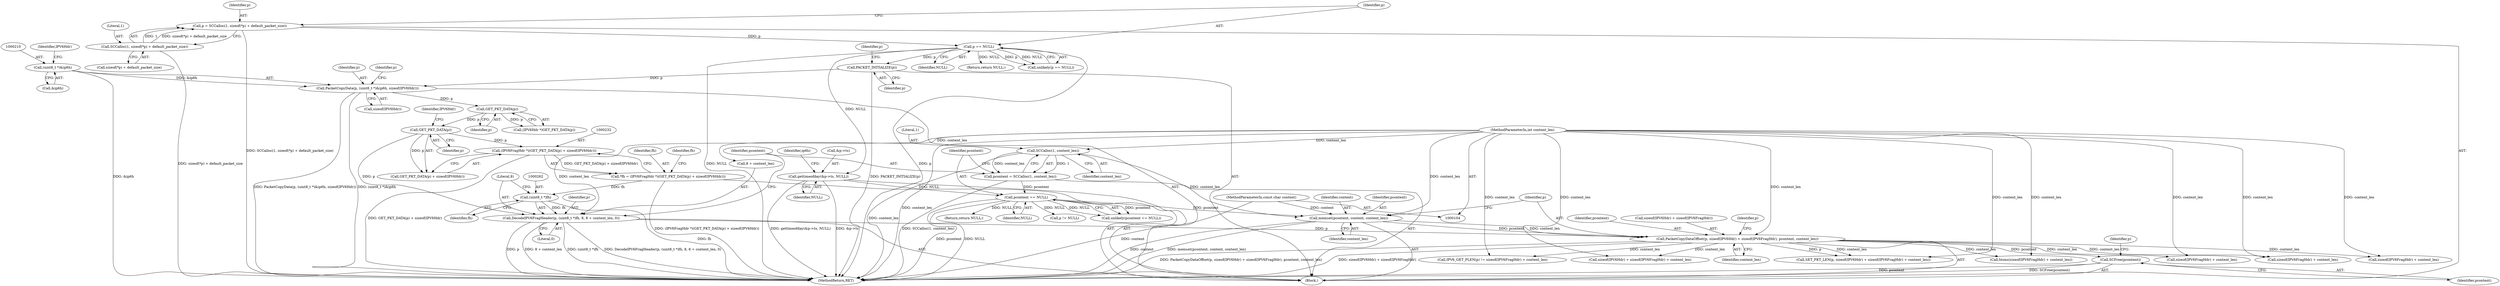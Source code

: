 digraph "0_suricata_4a04f814b15762eb446a5ead4d69d021512df6f8_13@pointer" {
"1000303" [label="(Call,SCFree(pcontent))"];
"1000285" [label="(Call,PacketCopyDataOffset(p, sizeof(IPV6Hdr) + sizeof(IPV6FragHdr), pcontent, content_len))"];
"1000259" [label="(Call,DecodeIPV6FragHeader(p, (uint8_t *)fh, 8, 8 + content_len, 0))"];
"1000234" [label="(Call,GET_PKT_DATA(p))"];
"1000221" [label="(Call,GET_PKT_DATA(p))"];
"1000207" [label="(Call,PacketCopyData(p, (uint8_t *)&ip6h, sizeof(IPV6Hdr)))"];
"1000133" [label="(Call,PACKET_INITIALIZE(p))"];
"1000128" [label="(Call,p == NULL)"];
"1000117" [label="(Call,p = SCCalloc(1, sizeof(*p) + default_packet_size))"];
"1000119" [label="(Call,SCCalloc(1, sizeof(*p) + default_packet_size))"];
"1000209" [label="(Call,(uint8_t *)&ip6h)"];
"1000261" [label="(Call,(uint8_t *)fh)"];
"1000229" [label="(Call,*fh = (IPV6FragHdr *)(GET_PKT_DATA(p) + sizeof(IPV6Hdr)))"];
"1000231" [label="(Call,(IPV6FragHdr *)(GET_PKT_DATA(p) + sizeof(IPV6Hdr)))"];
"1000109" [label="(MethodParameterIn,int content_len)"];
"1000281" [label="(Call,memset(pcontent, content, content_len))"];
"1000276" [label="(Call,pcontent == NULL)"];
"1000269" [label="(Call,pcontent = SCCalloc(1, content_len))"];
"1000271" [label="(Call,SCCalloc(1, content_len))"];
"1000135" [label="(Call,gettimeofday(&p->ts, NULL))"];
"1000108" [label="(MethodParameterIn,const char content)"];
"1000271" [label="(Call,SCCalloc(1, content_len))"];
"1000140" [label="(Identifier,NULL)"];
"1000281" [label="(Call,memset(pcontent, content, content_len))"];
"1000311" [label="(Call,htons(sizeof(IPV6FragHdr) + content_len))"];
"1000260" [label="(Identifier,p)"];
"1000273" [label="(Identifier,content_len)"];
"1000292" [label="(Identifier,pcontent)"];
"1000219" [label="(Call,(IPV6Hdr *)GET_PKT_DATA(p))"];
"1000231" [label="(Call,(IPV6FragHdr *)(GET_PKT_DATA(p) + sizeof(IPV6Hdr)))"];
"1000276" [label="(Call,pcontent == NULL)"];
"1000275" [label="(Call,unlikely(pcontent == NULL))"];
"1000299" [label="(Call,sizeof(IPV6FragHdr) + content_len)"];
"1000230" [label="(Identifier,fh)"];
"1000229" [label="(Call,*fh = (IPV6FragHdr *)(GET_PKT_DATA(p) + sizeof(IPV6Hdr)))"];
"1000269" [label="(Call,pcontent = SCCalloc(1, content_len))"];
"1000237" [label="(Identifier,IPV6Hdr)"];
"1000296" [label="(Call,sizeof(IPV6Hdr) + sizeof(IPV6FragHdr) + content_len)"];
"1000235" [label="(Identifier,p)"];
"1000222" [label="(Identifier,p)"];
"1000263" [label="(Identifier,fh)"];
"1000284" [label="(Identifier,content_len)"];
"1000214" [label="(Identifier,IPV6Hdr)"];
"1000293" [label="(Identifier,content_len)"];
"1000270" [label="(Identifier,pcontent)"];
"1000233" [label="(Call,GET_PKT_DATA(p) + sizeof(IPV6Hdr))"];
"1000118" [label="(Identifier,p)"];
"1000363" [label="(MethodReturn,RET)"];
"1000303" [label="(Call,SCFree(pcontent))"];
"1000207" [label="(Call,PacketCopyData(p, (uint8_t *)&ip6h, sizeof(IPV6Hdr)))"];
"1000286" [label="(Identifier,p)"];
"1000213" [label="(Call,sizeof(IPV6Hdr))"];
"1000128" [label="(Call,p == NULL)"];
"1000108" [label="(MethodParameterIn,const char content)"];
"1000279" [label="(Return,return NULL;)"];
"1000133" [label="(Call,PACKET_INITIALIZE(p))"];
"1000344" [label="(Call,sizeof(IPV6FragHdr) + content_len)"];
"1000294" [label="(Call,SET_PKT_LEN(p, sizeof(IPV6Hdr) + sizeof(IPV6FragHdr) + content_len))"];
"1000221" [label="(Call,GET_PKT_DATA(p))"];
"1000208" [label="(Identifier,p)"];
"1000209" [label="(Call,(uint8_t *)&ip6h)"];
"1000283" [label="(Identifier,content)"];
"1000109" [label="(MethodParameterIn,int content_len)"];
"1000110" [label="(Block,)"];
"1000287" [label="(Call,sizeof(IPV6Hdr) + sizeof(IPV6FragHdr))"];
"1000131" [label="(Return,return NULL;)"];
"1000136" [label="(Call,&p->ts)"];
"1000278" [label="(Identifier,NULL)"];
"1000264" [label="(Literal,8)"];
"1000261" [label="(Call,(uint8_t *)fh)"];
"1000138" [label="(Identifier,p)"];
"1000129" [label="(Identifier,p)"];
"1000240" [label="(Identifier,fh)"];
"1000304" [label="(Identifier,pcontent)"];
"1000312" [label="(Call,sizeof(IPV6FragHdr) + content_len)"];
"1000217" [label="(Identifier,p)"];
"1000121" [label="(Call,sizeof(*p) + default_packet_size)"];
"1000295" [label="(Identifier,p)"];
"1000143" [label="(Identifier,ip6h)"];
"1000265" [label="(Call,8 + content_len)"];
"1000308" [label="(Identifier,p)"];
"1000341" [label="(Call,IPV6_GET_PLEN(p) != sizeof(IPV6FragHdr) + content_len)"];
"1000130" [label="(Identifier,NULL)"];
"1000135" [label="(Call,gettimeofday(&p->ts, NULL))"];
"1000285" [label="(Call,PacketCopyDataOffset(p, sizeof(IPV6Hdr) + sizeof(IPV6FragHdr), pcontent, content_len))"];
"1000134" [label="(Identifier,p)"];
"1000282" [label="(Identifier,pcontent)"];
"1000259" [label="(Call,DecodeIPV6FragHeader(p, (uint8_t *)fh, 8, 8 + content_len, 0))"];
"1000234" [label="(Call,GET_PKT_DATA(p))"];
"1000127" [label="(Call,unlikely(p == NULL))"];
"1000356" [label="(Call,p != NULL)"];
"1000277" [label="(Identifier,pcontent)"];
"1000117" [label="(Call,p = SCCalloc(1, sizeof(*p) + default_packet_size))"];
"1000120" [label="(Literal,1)"];
"1000272" [label="(Literal,1)"];
"1000119" [label="(Call,SCCalloc(1, sizeof(*p) + default_packet_size))"];
"1000211" [label="(Call,&ip6h)"];
"1000268" [label="(Literal,0)"];
"1000303" -> "1000110"  [label="AST: "];
"1000303" -> "1000304"  [label="CFG: "];
"1000304" -> "1000303"  [label="AST: "];
"1000308" -> "1000303"  [label="CFG: "];
"1000303" -> "1000363"  [label="DDG: pcontent"];
"1000303" -> "1000363"  [label="DDG: SCFree(pcontent)"];
"1000285" -> "1000303"  [label="DDG: pcontent"];
"1000285" -> "1000110"  [label="AST: "];
"1000285" -> "1000293"  [label="CFG: "];
"1000286" -> "1000285"  [label="AST: "];
"1000287" -> "1000285"  [label="AST: "];
"1000292" -> "1000285"  [label="AST: "];
"1000293" -> "1000285"  [label="AST: "];
"1000295" -> "1000285"  [label="CFG: "];
"1000285" -> "1000363"  [label="DDG: PacketCopyDataOffset(p, sizeof(IPV6Hdr) + sizeof(IPV6FragHdr), pcontent, content_len)"];
"1000285" -> "1000363"  [label="DDG: sizeof(IPV6Hdr) + sizeof(IPV6FragHdr)"];
"1000259" -> "1000285"  [label="DDG: p"];
"1000281" -> "1000285"  [label="DDG: pcontent"];
"1000281" -> "1000285"  [label="DDG: content_len"];
"1000109" -> "1000285"  [label="DDG: content_len"];
"1000285" -> "1000294"  [label="DDG: p"];
"1000285" -> "1000294"  [label="DDG: content_len"];
"1000285" -> "1000296"  [label="DDG: content_len"];
"1000285" -> "1000299"  [label="DDG: content_len"];
"1000285" -> "1000311"  [label="DDG: content_len"];
"1000285" -> "1000312"  [label="DDG: content_len"];
"1000285" -> "1000341"  [label="DDG: content_len"];
"1000285" -> "1000344"  [label="DDG: content_len"];
"1000259" -> "1000110"  [label="AST: "];
"1000259" -> "1000268"  [label="CFG: "];
"1000260" -> "1000259"  [label="AST: "];
"1000261" -> "1000259"  [label="AST: "];
"1000264" -> "1000259"  [label="AST: "];
"1000265" -> "1000259"  [label="AST: "];
"1000268" -> "1000259"  [label="AST: "];
"1000270" -> "1000259"  [label="CFG: "];
"1000259" -> "1000363"  [label="DDG: DecodeIPV6FragHeader(p, (uint8_t *)fh, 8, 8 + content_len, 0)"];
"1000259" -> "1000363"  [label="DDG: p"];
"1000259" -> "1000363"  [label="DDG: 8 + content_len"];
"1000259" -> "1000363"  [label="DDG: (uint8_t *)fh"];
"1000234" -> "1000259"  [label="DDG: p"];
"1000261" -> "1000259"  [label="DDG: fh"];
"1000109" -> "1000259"  [label="DDG: content_len"];
"1000234" -> "1000233"  [label="AST: "];
"1000234" -> "1000235"  [label="CFG: "];
"1000235" -> "1000234"  [label="AST: "];
"1000237" -> "1000234"  [label="CFG: "];
"1000234" -> "1000231"  [label="DDG: p"];
"1000234" -> "1000233"  [label="DDG: p"];
"1000221" -> "1000234"  [label="DDG: p"];
"1000221" -> "1000219"  [label="AST: "];
"1000221" -> "1000222"  [label="CFG: "];
"1000222" -> "1000221"  [label="AST: "];
"1000219" -> "1000221"  [label="CFG: "];
"1000221" -> "1000219"  [label="DDG: p"];
"1000207" -> "1000221"  [label="DDG: p"];
"1000207" -> "1000110"  [label="AST: "];
"1000207" -> "1000213"  [label="CFG: "];
"1000208" -> "1000207"  [label="AST: "];
"1000209" -> "1000207"  [label="AST: "];
"1000213" -> "1000207"  [label="AST: "];
"1000217" -> "1000207"  [label="CFG: "];
"1000207" -> "1000363"  [label="DDG: (uint8_t *)&ip6h"];
"1000207" -> "1000363"  [label="DDG: PacketCopyData(p, (uint8_t *)&ip6h, sizeof(IPV6Hdr))"];
"1000133" -> "1000207"  [label="DDG: p"];
"1000209" -> "1000207"  [label="DDG: &ip6h"];
"1000133" -> "1000110"  [label="AST: "];
"1000133" -> "1000134"  [label="CFG: "];
"1000134" -> "1000133"  [label="AST: "];
"1000138" -> "1000133"  [label="CFG: "];
"1000133" -> "1000363"  [label="DDG: PACKET_INITIALIZE(p)"];
"1000128" -> "1000133"  [label="DDG: p"];
"1000128" -> "1000127"  [label="AST: "];
"1000128" -> "1000130"  [label="CFG: "];
"1000129" -> "1000128"  [label="AST: "];
"1000130" -> "1000128"  [label="AST: "];
"1000127" -> "1000128"  [label="CFG: "];
"1000128" -> "1000363"  [label="DDG: NULL"];
"1000128" -> "1000363"  [label="DDG: p"];
"1000128" -> "1000127"  [label="DDG: p"];
"1000128" -> "1000127"  [label="DDG: NULL"];
"1000117" -> "1000128"  [label="DDG: p"];
"1000128" -> "1000131"  [label="DDG: NULL"];
"1000128" -> "1000135"  [label="DDG: NULL"];
"1000117" -> "1000110"  [label="AST: "];
"1000117" -> "1000119"  [label="CFG: "];
"1000118" -> "1000117"  [label="AST: "];
"1000119" -> "1000117"  [label="AST: "];
"1000129" -> "1000117"  [label="CFG: "];
"1000117" -> "1000363"  [label="DDG: SCCalloc(1, sizeof(*p) + default_packet_size)"];
"1000119" -> "1000117"  [label="DDG: 1"];
"1000119" -> "1000117"  [label="DDG: sizeof(*p) + default_packet_size"];
"1000119" -> "1000121"  [label="CFG: "];
"1000120" -> "1000119"  [label="AST: "];
"1000121" -> "1000119"  [label="AST: "];
"1000119" -> "1000363"  [label="DDG: sizeof(*p) + default_packet_size"];
"1000209" -> "1000211"  [label="CFG: "];
"1000210" -> "1000209"  [label="AST: "];
"1000211" -> "1000209"  [label="AST: "];
"1000214" -> "1000209"  [label="CFG: "];
"1000209" -> "1000363"  [label="DDG: &ip6h"];
"1000261" -> "1000263"  [label="CFG: "];
"1000262" -> "1000261"  [label="AST: "];
"1000263" -> "1000261"  [label="AST: "];
"1000264" -> "1000261"  [label="CFG: "];
"1000261" -> "1000363"  [label="DDG: fh"];
"1000229" -> "1000261"  [label="DDG: fh"];
"1000229" -> "1000110"  [label="AST: "];
"1000229" -> "1000231"  [label="CFG: "];
"1000230" -> "1000229"  [label="AST: "];
"1000231" -> "1000229"  [label="AST: "];
"1000240" -> "1000229"  [label="CFG: "];
"1000229" -> "1000363"  [label="DDG: (IPV6FragHdr *)(GET_PKT_DATA(p) + sizeof(IPV6Hdr))"];
"1000231" -> "1000229"  [label="DDG: GET_PKT_DATA(p) + sizeof(IPV6Hdr)"];
"1000231" -> "1000233"  [label="CFG: "];
"1000232" -> "1000231"  [label="AST: "];
"1000233" -> "1000231"  [label="AST: "];
"1000231" -> "1000363"  [label="DDG: GET_PKT_DATA(p) + sizeof(IPV6Hdr)"];
"1000109" -> "1000104"  [label="AST: "];
"1000109" -> "1000363"  [label="DDG: content_len"];
"1000109" -> "1000265"  [label="DDG: content_len"];
"1000109" -> "1000271"  [label="DDG: content_len"];
"1000109" -> "1000281"  [label="DDG: content_len"];
"1000109" -> "1000294"  [label="DDG: content_len"];
"1000109" -> "1000296"  [label="DDG: content_len"];
"1000109" -> "1000299"  [label="DDG: content_len"];
"1000109" -> "1000311"  [label="DDG: content_len"];
"1000109" -> "1000312"  [label="DDG: content_len"];
"1000109" -> "1000341"  [label="DDG: content_len"];
"1000109" -> "1000344"  [label="DDG: content_len"];
"1000281" -> "1000110"  [label="AST: "];
"1000281" -> "1000284"  [label="CFG: "];
"1000282" -> "1000281"  [label="AST: "];
"1000283" -> "1000281"  [label="AST: "];
"1000284" -> "1000281"  [label="AST: "];
"1000286" -> "1000281"  [label="CFG: "];
"1000281" -> "1000363"  [label="DDG: memset(pcontent, content, content_len)"];
"1000281" -> "1000363"  [label="DDG: content"];
"1000276" -> "1000281"  [label="DDG: pcontent"];
"1000108" -> "1000281"  [label="DDG: content"];
"1000271" -> "1000281"  [label="DDG: content_len"];
"1000276" -> "1000275"  [label="AST: "];
"1000276" -> "1000278"  [label="CFG: "];
"1000277" -> "1000276"  [label="AST: "];
"1000278" -> "1000276"  [label="AST: "];
"1000275" -> "1000276"  [label="CFG: "];
"1000276" -> "1000363"  [label="DDG: NULL"];
"1000276" -> "1000363"  [label="DDG: pcontent"];
"1000276" -> "1000275"  [label="DDG: pcontent"];
"1000276" -> "1000275"  [label="DDG: NULL"];
"1000269" -> "1000276"  [label="DDG: pcontent"];
"1000135" -> "1000276"  [label="DDG: NULL"];
"1000276" -> "1000279"  [label="DDG: NULL"];
"1000276" -> "1000356"  [label="DDG: NULL"];
"1000269" -> "1000110"  [label="AST: "];
"1000269" -> "1000271"  [label="CFG: "];
"1000270" -> "1000269"  [label="AST: "];
"1000271" -> "1000269"  [label="AST: "];
"1000277" -> "1000269"  [label="CFG: "];
"1000269" -> "1000363"  [label="DDG: SCCalloc(1, content_len)"];
"1000271" -> "1000269"  [label="DDG: 1"];
"1000271" -> "1000269"  [label="DDG: content_len"];
"1000271" -> "1000273"  [label="CFG: "];
"1000272" -> "1000271"  [label="AST: "];
"1000273" -> "1000271"  [label="AST: "];
"1000271" -> "1000363"  [label="DDG: content_len"];
"1000135" -> "1000110"  [label="AST: "];
"1000135" -> "1000140"  [label="CFG: "];
"1000136" -> "1000135"  [label="AST: "];
"1000140" -> "1000135"  [label="AST: "];
"1000143" -> "1000135"  [label="CFG: "];
"1000135" -> "1000363"  [label="DDG: gettimeofday(&p->ts, NULL)"];
"1000135" -> "1000363"  [label="DDG: &p->ts"];
"1000108" -> "1000104"  [label="AST: "];
"1000108" -> "1000363"  [label="DDG: content"];
}
